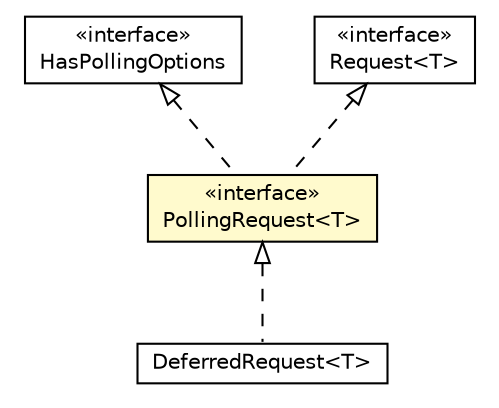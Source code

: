 #!/usr/local/bin/dot
#
# Class diagram 
# Generated by UMLGraph version R5_6-24-gf6e263 (http://www.umlgraph.org/)
#

digraph G {
	edge [fontname="Helvetica",fontsize=10,labelfontname="Helvetica",labelfontsize=10];
	node [fontname="Helvetica",fontsize=10,shape=plaintext];
	nodesep=0.25;
	ranksep=0.5;
	// io.reinert.requestor.core.PollingRequest<T>
	c32902 [label=<<table title="io.reinert.requestor.core.PollingRequest" border="0" cellborder="1" cellspacing="0" cellpadding="2" port="p" bgcolor="lemonChiffon" href="./PollingRequest.html">
		<tr><td><table border="0" cellspacing="0" cellpadding="1">
<tr><td align="center" balign="center"> &#171;interface&#187; </td></tr>
<tr><td align="center" balign="center"> PollingRequest&lt;T&gt; </td></tr>
		</table></td></tr>
		</table>>, URL="./PollingRequest.html", fontname="Helvetica", fontcolor="black", fontsize=10.0];
	// io.reinert.requestor.core.HasPollingOptions
	c32934 [label=<<table title="io.reinert.requestor.core.HasPollingOptions" border="0" cellborder="1" cellspacing="0" cellpadding="2" port="p" href="./HasPollingOptions.html">
		<tr><td><table border="0" cellspacing="0" cellpadding="1">
<tr><td align="center" balign="center"> &#171;interface&#187; </td></tr>
<tr><td align="center" balign="center"> HasPollingOptions </td></tr>
		</table></td></tr>
		</table>>, URL="./HasPollingOptions.html", fontname="Helvetica", fontcolor="black", fontsize=10.0];
	// io.reinert.requestor.core.Request<T>
	c32935 [label=<<table title="io.reinert.requestor.core.Request" border="0" cellborder="1" cellspacing="0" cellpadding="2" port="p" href="./Request.html">
		<tr><td><table border="0" cellspacing="0" cellpadding="1">
<tr><td align="center" balign="center"> &#171;interface&#187; </td></tr>
<tr><td align="center" balign="center"> Request&lt;T&gt; </td></tr>
		</table></td></tr>
		</table>>, URL="./Request.html", fontname="Helvetica", fontcolor="black", fontsize=10.0];
	// io.reinert.requestor.core.deferred.DeferredRequest<T>
	c33024 [label=<<table title="io.reinert.requestor.core.deferred.DeferredRequest" border="0" cellborder="1" cellspacing="0" cellpadding="2" port="p" href="./deferred/DeferredRequest.html">
		<tr><td><table border="0" cellspacing="0" cellpadding="1">
<tr><td align="center" balign="center"> DeferredRequest&lt;T&gt; </td></tr>
		</table></td></tr>
		</table>>, URL="./deferred/DeferredRequest.html", fontname="Helvetica", fontcolor="black", fontsize=10.0];
	//io.reinert.requestor.core.PollingRequest<T> implements io.reinert.requestor.core.HasPollingOptions
	c32934:p -> c32902:p [dir=back,arrowtail=empty,style=dashed];
	//io.reinert.requestor.core.PollingRequest<T> implements io.reinert.requestor.core.Request<T>
	c32935:p -> c32902:p [dir=back,arrowtail=empty,style=dashed];
	//io.reinert.requestor.core.deferred.DeferredRequest<T> implements io.reinert.requestor.core.PollingRequest<T>
	c32902:p -> c33024:p [dir=back,arrowtail=empty,style=dashed];
}

